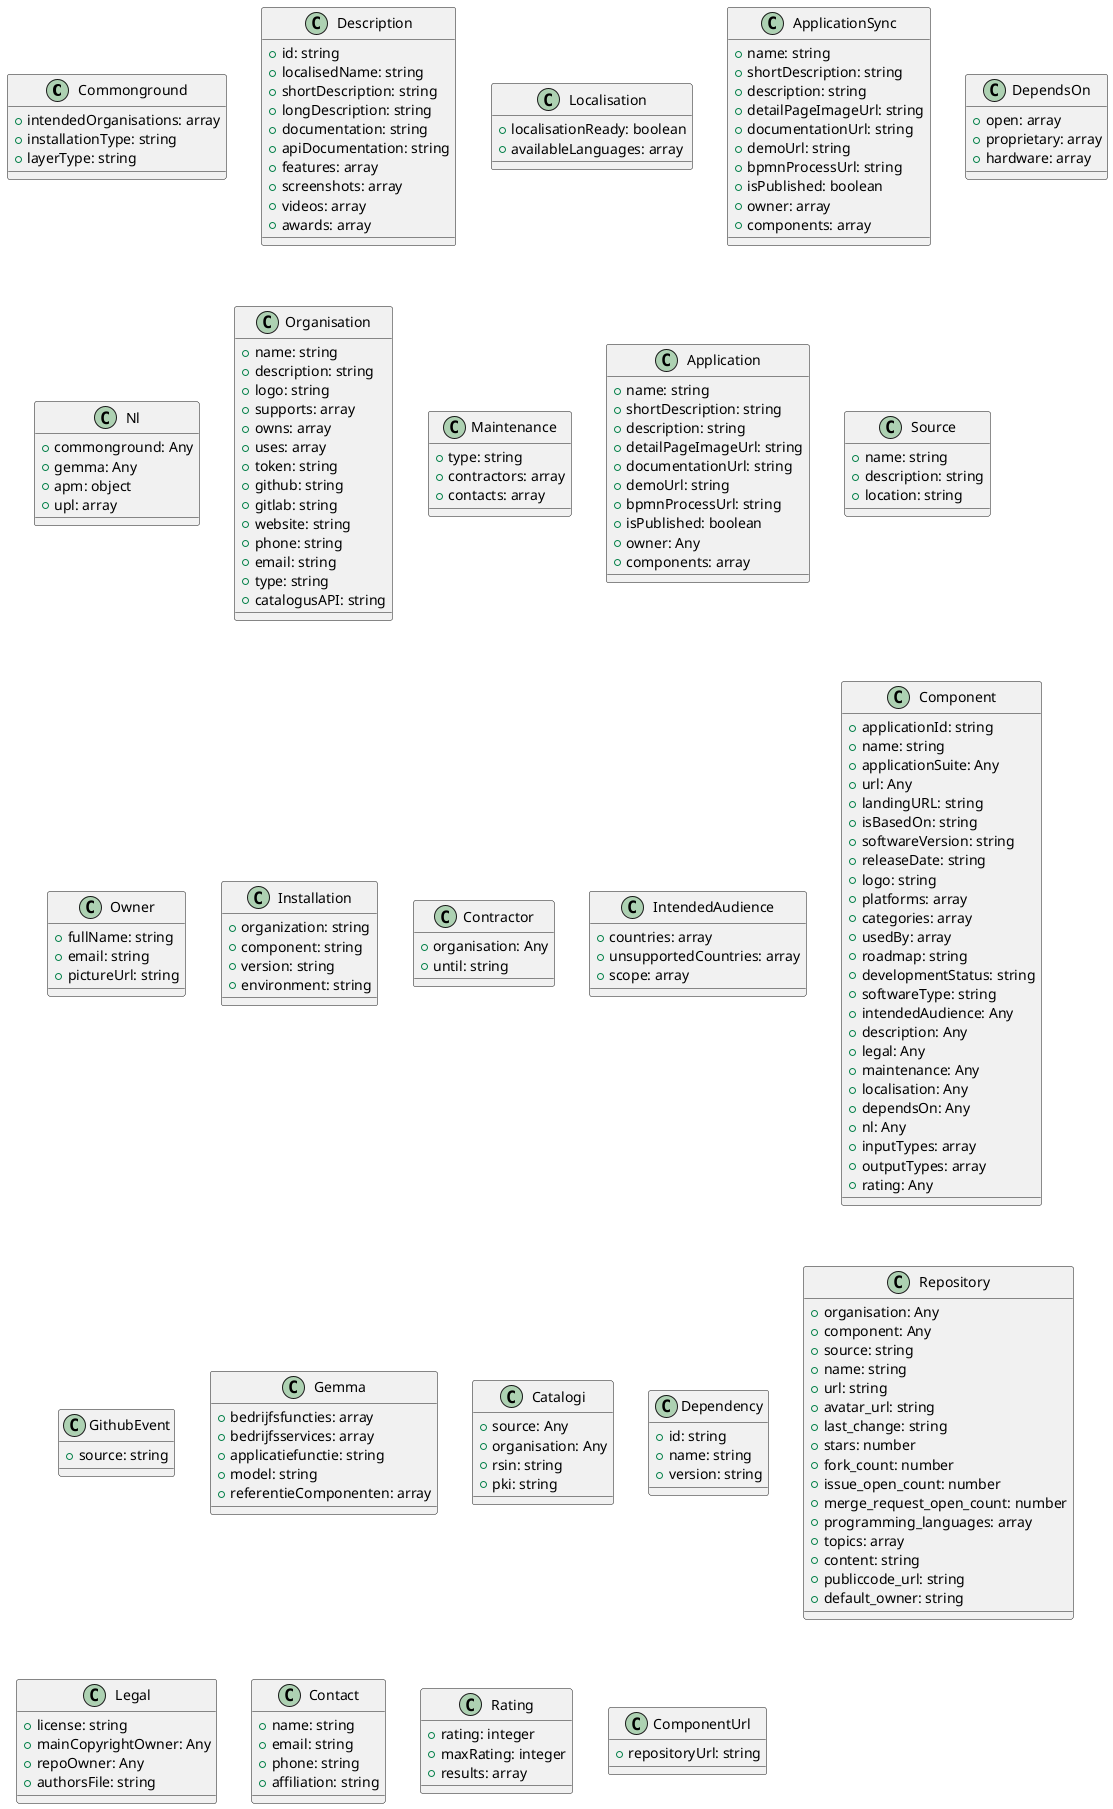 @startuml
class Commonground {
  + intendedOrganisations: array
  + installationType: string
  + layerType: string
}
class Description {
  + id: string
  + localisedName: string
  + shortDescription: string
  + longDescription: string
  + documentation: string
  + apiDocumentation: string
  + features: array
  + screenshots: array
  + videos: array
  + awards: array
}
class Localisation {
  + localisationReady: boolean
  + availableLanguages: array
}
class ApplicationSync {
  + name: string
  + shortDescription: string
  + description: string
  + detailPageImageUrl: string
  + documentationUrl: string
  + demoUrl: string
  + bpmnProcessUrl: string
  + isPublished: boolean
  + owner: array
  + components: array
}
class DependsOn {
  + open: array
  + proprietary: array
  + hardware: array
}
class Nl {
  + commonground: Any
  + gemma: Any
  + apm: object
  + upl: array
}
class Organisation {
  + name: string
  + description: string
  + logo: string
  + supports: array
  + owns: array
  + uses: array
  + token: string
  + github: string
  + gitlab: string
  + website: string
  + phone: string
  + email: string
  + type: string
  + catalogusAPI: string
}
class Maintenance {
  + type: string
  + contractors: array
  + contacts: array
}
class Application {
  + name: string
  + shortDescription: string
  + description: string
  + detailPageImageUrl: string
  + documentationUrl: string
  + demoUrl: string
  + bpmnProcessUrl: string
  + isPublished: boolean
  + owner: Any
  + components: array
}
class Source {
  + name: string
  + description: string
  + location: string
}
class Owner {
  + fullName: string
  + email: string
  + pictureUrl: string
}
class Installation {
  + organization: string
  + component: string
  + version: string
  + environment: string
}
class Contractor {
  + organisation: Any
  + until: string
}
class IntendedAudience {
  + countries: array
  + unsupportedCountries: array
  + scope: array
}
class Component {
  + applicationId: string
  + name: string
  + applicationSuite: Any
  + url: Any
  + landingURL: string
  + isBasedOn: string
  + softwareVersion: string
  + releaseDate: string
  + logo: string
  + platforms: array
  + categories: array
  + usedBy: array
  + roadmap: string
  + developmentStatus: string
  + softwareType: string
  + intendedAudience: Any
  + description: Any
  + legal: Any
  + maintenance: Any
  + localisation: Any
  + dependsOn: Any
  + nl: Any
  + inputTypes: array
  + outputTypes: array
  + rating: Any
}
class GithubEvent {
  + source: string
}
class Gemma {
  + bedrijfsfuncties: array
  + bedrijfsservices: array
  + applicatiefunctie: string
  + model: string
  + referentieComponenten: array
}
class Catalogi {
  + source: Any
  + organisation: Any
  + rsin: string
  + pki: string
}
class Dependency {
  + id: string
  + name: string
  + version: string
}
class Repository {
  + organisation: Any
  + component: Any
  + source: string
  + name: string
  + url: string
  + avatar_url: string
  + last_change: string
  + stars: number
  + fork_count: number
  + issue_open_count: number
  + merge_request_open_count: number
  + programming_languages: array
  + topics: array
  + content: string
  + publiccode_url: string
  + default_owner: string
}
class Legal {
  + license: string
  + mainCopyrightOwner: Any
  + repoOwner: Any
  + authorsFile: string
}
class Contact {
  + name: string
  + email: string
  + phone: string
  + affiliation: string
}
class Rating {
  + rating: integer
  + maxRating: integer
  + results: array
}
class ComponentUrl {
  + repositoryUrl: string
}
@enduml
